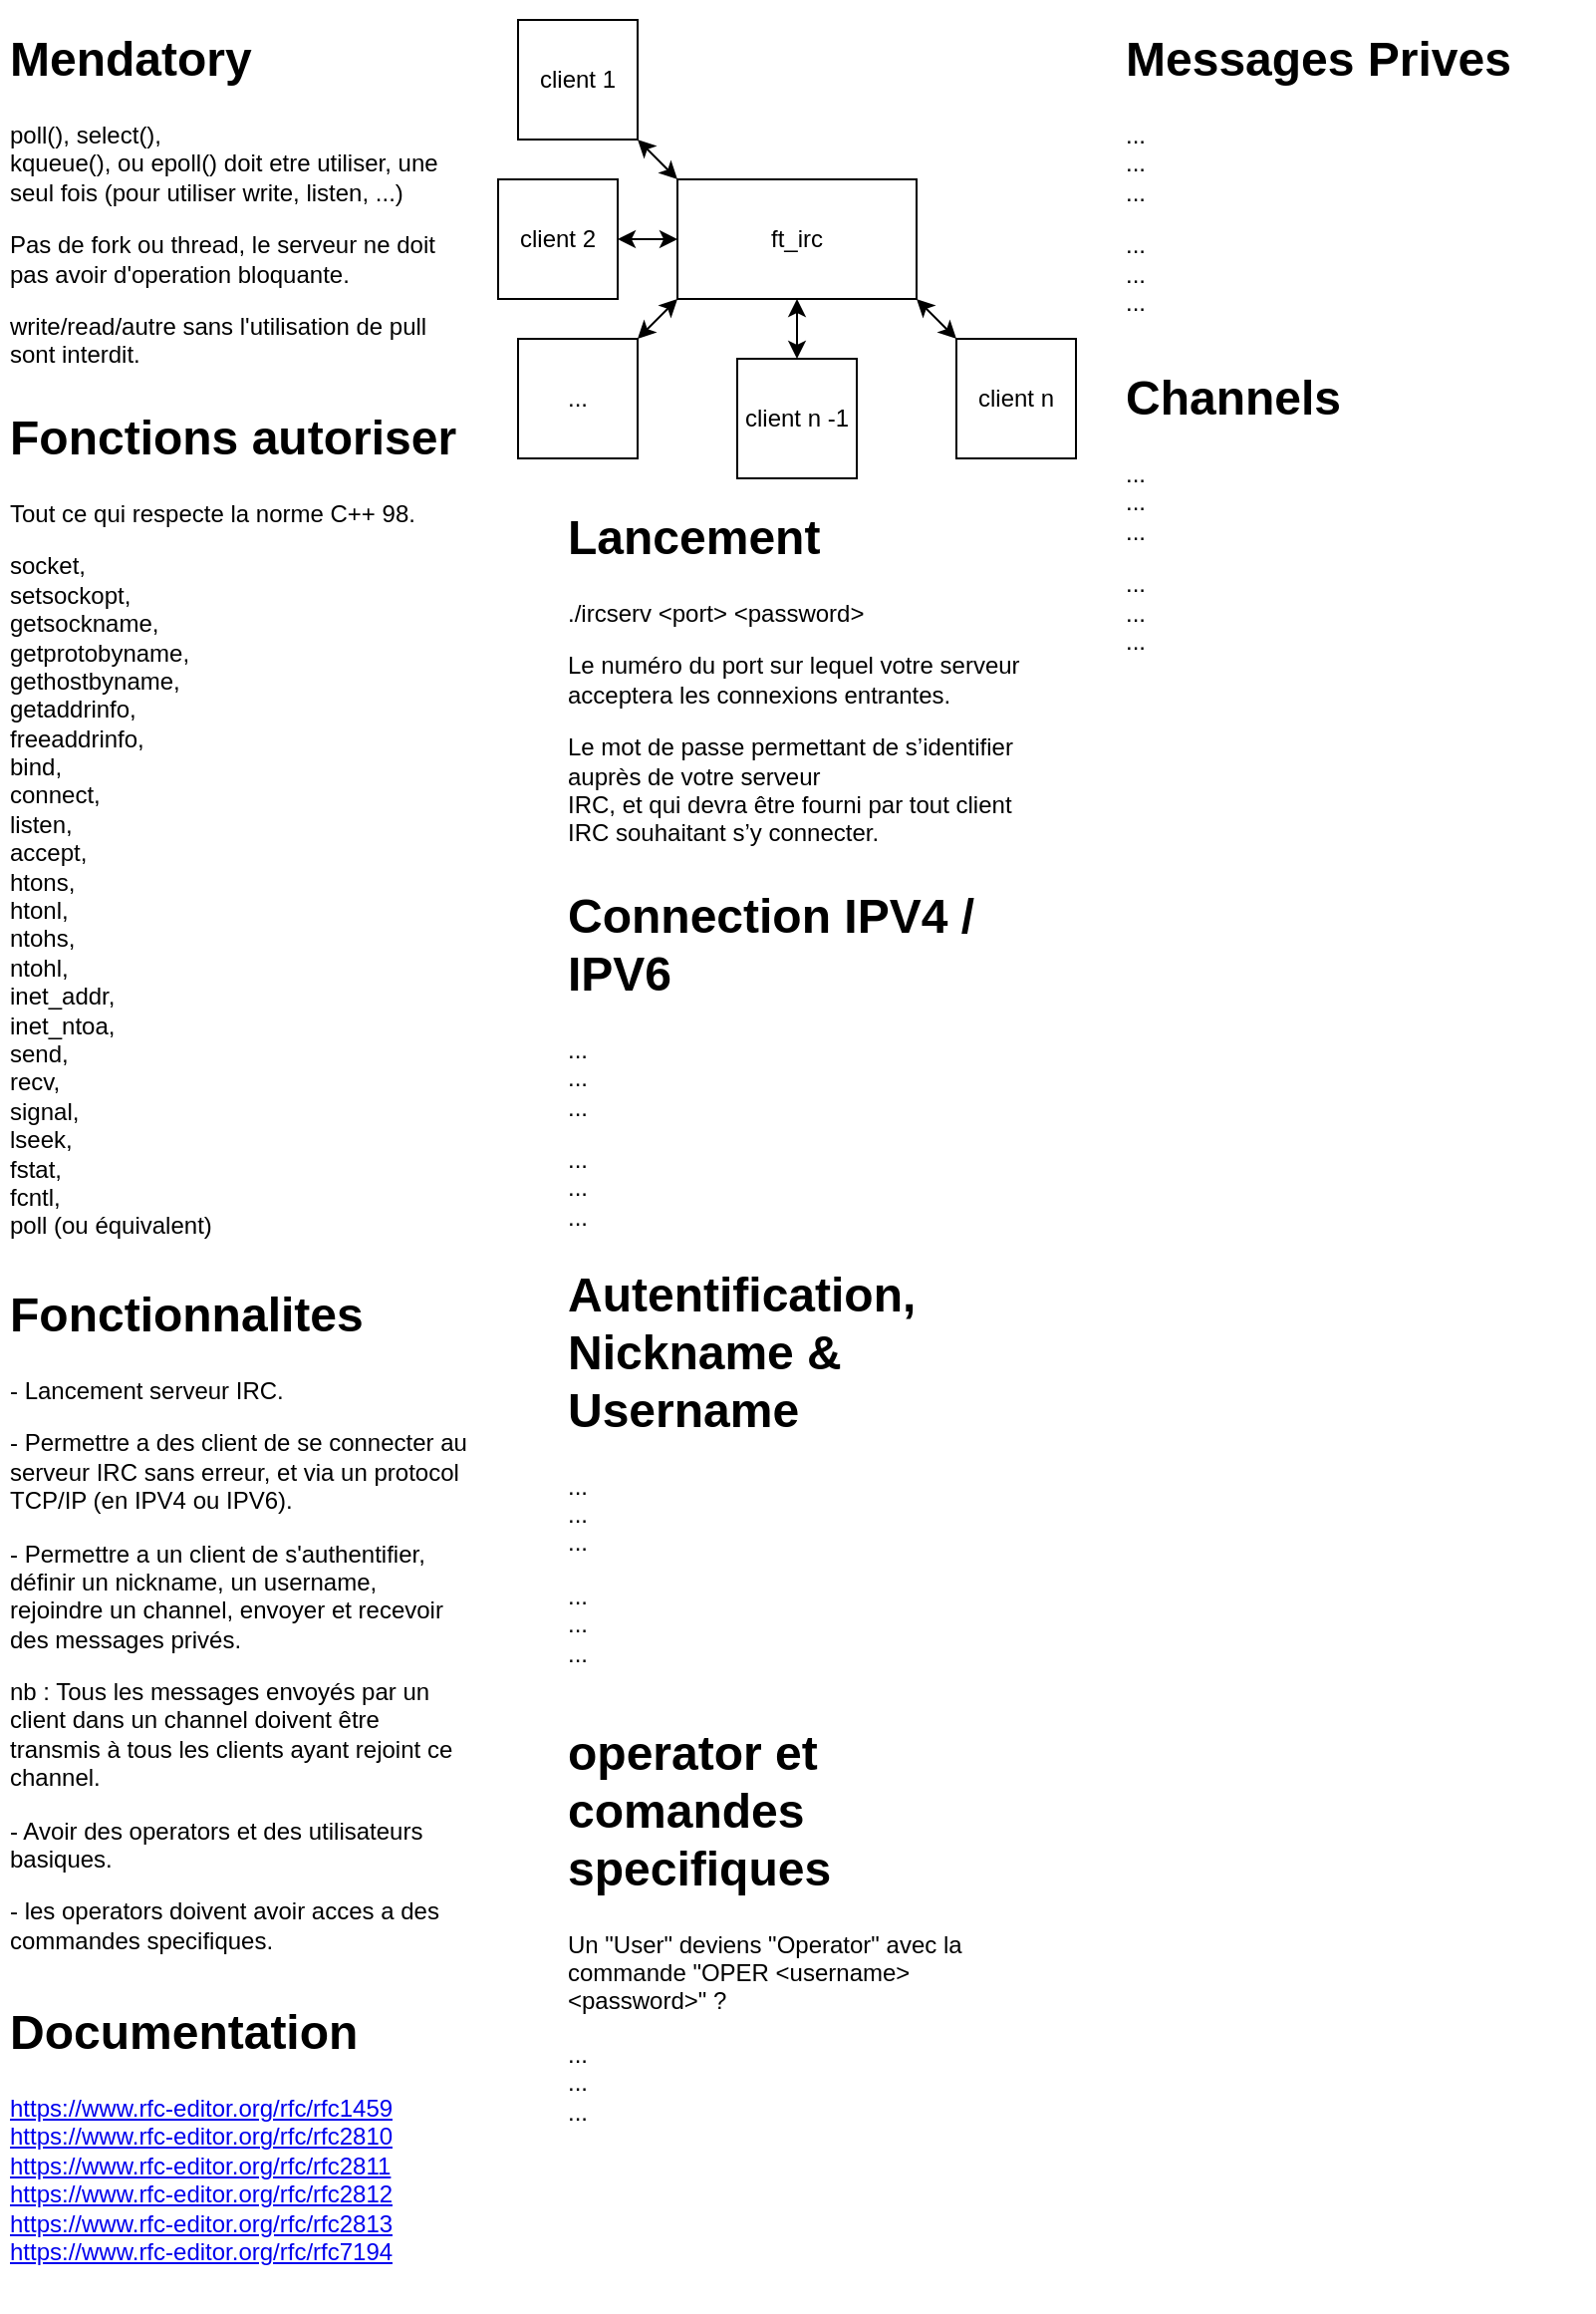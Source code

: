 <mxfile version="20.6.0" type="device"><diagram id="TnL_wytog83_pZFrPDhp" name="Page-1"><mxGraphModel dx="1422" dy="773" grid="1" gridSize="10" guides="1" tooltips="1" connect="1" arrows="1" fold="1" page="1" pageScale="1" pageWidth="827" pageHeight="1169" math="0" shadow="0"><root><mxCell id="0"/><mxCell id="1" parent="0"/><mxCell id="MVQaadNSRgM35hWYuWQN-1" value="ft_irc" style="rounded=0;whiteSpace=wrap;html=1;" vertex="1" parent="1"><mxGeometry x="340" y="90" width="120" height="60" as="geometry"/></mxCell><mxCell id="MVQaadNSRgM35hWYuWQN-3" value="client 1" style="rounded=0;whiteSpace=wrap;html=1;" vertex="1" parent="1"><mxGeometry x="260" y="10" width="60" height="60" as="geometry"/></mxCell><mxCell id="MVQaadNSRgM35hWYuWQN-4" value="client 2" style="rounded=0;whiteSpace=wrap;html=1;" vertex="1" parent="1"><mxGeometry x="250" y="90" width="60" height="60" as="geometry"/></mxCell><mxCell id="MVQaadNSRgM35hWYuWQN-6" value="client n" style="rounded=0;whiteSpace=wrap;html=1;" vertex="1" parent="1"><mxGeometry x="480" y="170" width="60" height="60" as="geometry"/></mxCell><mxCell id="MVQaadNSRgM35hWYuWQN-7" value="" style="endArrow=classic;html=1;rounded=0;exitX=0;exitY=0;exitDx=0;exitDy=0;entryX=1;entryY=1;entryDx=0;entryDy=0;startArrow=classic;startFill=1;endFill=1;" edge="1" parent="1" source="MVQaadNSRgM35hWYuWQN-6" target="MVQaadNSRgM35hWYuWQN-1"><mxGeometry width="50" height="50" relative="1" as="geometry"><mxPoint x="410" y="420" as="sourcePoint"/><mxPoint x="600" y="350" as="targetPoint"/></mxGeometry></mxCell><mxCell id="MVQaadNSRgM35hWYuWQN-11" value="&lt;h1&gt;Mendatory&lt;/h1&gt;&lt;p&gt;poll(), select(),&lt;br&gt;kqueue(), ou epoll() doit etre utiliser, une seul fois (pour utiliser write, listen, ...)&lt;/p&gt;&lt;p&gt;Pas de fork ou thread, le serveur ne doit pas avoir d'operation bloquante&lt;span style=&quot;background-color: initial;&quot;&gt;.&lt;/span&gt;&lt;/p&gt;&lt;p&gt;write/read/autre sans l'utilisation de pull sont interdit.&lt;/p&gt;" style="text;html=1;strokeColor=none;fillColor=none;spacing=5;spacingTop=-20;whiteSpace=wrap;overflow=hidden;rounded=0;" vertex="1" parent="1"><mxGeometry y="10" width="240" height="190" as="geometry"/></mxCell><mxCell id="MVQaadNSRgM35hWYuWQN-12" value="client n -1" style="rounded=0;whiteSpace=wrap;html=1;" vertex="1" parent="1"><mxGeometry x="370" y="180" width="60" height="60" as="geometry"/></mxCell><mxCell id="MVQaadNSRgM35hWYuWQN-14" value="..." style="rounded=0;whiteSpace=wrap;html=1;" vertex="1" parent="1"><mxGeometry x="260" y="170" width="60" height="60" as="geometry"/></mxCell><mxCell id="MVQaadNSRgM35hWYuWQN-17" value="&lt;h1&gt;Lancement&lt;/h1&gt;&lt;p&gt;&lt;span style=&quot;text-align: center;&quot;&gt;./ircserv &amp;lt;port&amp;gt; &amp;lt;password&amp;gt;&lt;/span&gt;&lt;br&gt;&lt;/p&gt;&lt;p&gt;Le numéro du port sur lequel votre serveur acceptera les connexions entrantes.&lt;span style=&quot;text-align: center;&quot;&gt;&lt;br&gt;&lt;/span&gt;&lt;/p&gt;&lt;p&gt;Le mot de passe permettant de s’identifier auprès de votre serveur&lt;br&gt;IRC, et qui devra être fourni par tout client IRC souhaitant s’y connecter.&lt;br&gt;&lt;/p&gt;" style="text;html=1;strokeColor=none;fillColor=none;spacing=5;spacingTop=-20;whiteSpace=wrap;overflow=hidden;rounded=0;" vertex="1" parent="1"><mxGeometry x="280" y="250" width="240" height="190" as="geometry"/></mxCell><mxCell id="MVQaadNSRgM35hWYuWQN-18" value="&lt;h1&gt;Fonctions autoriser&lt;/h1&gt;&lt;p&gt;Tout ce qui respecte la norme C++ 98.&lt;/p&gt;&lt;p&gt;socket,&lt;br&gt;setsockopt,&lt;br&gt;getsockname,&lt;br&gt;getprotobyname,&lt;br&gt;gethostbyname,&lt;br&gt;getaddrinfo,&lt;br&gt;freeaddrinfo,&lt;br&gt;bind,&lt;br&gt;connect,&lt;br&gt;listen,&lt;br&gt;accept,&lt;br&gt;&lt;span style=&quot;background-color: initial;&quot;&gt;htons,&lt;br&gt;htonl,&lt;br&gt;ntohs,&lt;br&gt;&lt;/span&gt;&lt;span style=&quot;background-color: initial;&quot;&gt;ntohl,&lt;br&gt;inet_addr,&lt;br&gt;&lt;/span&gt;&lt;span style=&quot;background-color: initial;&quot;&gt;inet_ntoa,&lt;br&gt;send,&lt;br&gt;recv,&lt;br&gt;signal,&lt;br&gt;&lt;/span&gt;&lt;span style=&quot;background-color: initial;&quot;&gt;lseek,&lt;br&gt;fstat,&lt;br&gt;fcntl,&lt;br&gt;poll (ou équivalent)&lt;/span&gt;&lt;/p&gt;" style="text;html=1;strokeColor=none;fillColor=none;spacing=5;spacingTop=-20;whiteSpace=wrap;overflow=hidden;rounded=0;" vertex="1" parent="1"><mxGeometry y="200" width="240" height="440" as="geometry"/></mxCell><mxCell id="MVQaadNSRgM35hWYuWQN-19" value="&lt;h1&gt;Fonctionnalites&lt;/h1&gt;&lt;p&gt;- Lancement serveur IRC.&lt;/p&gt;&lt;p&gt;- Permettre a des client de se connecter au serveur IRC sans erreur, et via un protocol TCP/IP (en IPV4 ou IPV6).&lt;/p&gt;&lt;p&gt;-&amp;nbsp;&lt;span style=&quot;background-color: initial;&quot;&gt;Permettre a un client de s'authentifier, définir un nickname, un username, rejoindre un channel, envoyer et recevoir des messages privés.&lt;/span&gt;&lt;/p&gt;&lt;p&gt;nb : Tous les messages envoyés par un client dans un channel doivent être transmis&amp;nbsp;&lt;span style=&quot;background-color: initial;&quot;&gt;à tous les clients ayant rejoint ce channel.&lt;/span&gt;&lt;/p&gt;&lt;p&gt;- Avoir des operators et des utilisateurs basiques.&lt;/p&gt;&lt;p&gt;- les operators doivent avoir acces a des commandes specifiques.&lt;/p&gt;&lt;p&gt;&lt;br&gt;&lt;/p&gt;" style="text;html=1;strokeColor=none;fillColor=none;spacing=5;spacingTop=-20;whiteSpace=wrap;overflow=hidden;rounded=0;" vertex="1" parent="1"><mxGeometry y="640" width="240" height="360" as="geometry"/></mxCell><mxCell id="MVQaadNSRgM35hWYuWQN-20" value="" style="endArrow=classic;html=1;rounded=0;exitX=0.5;exitY=0;exitDx=0;exitDy=0;entryX=0.5;entryY=1;entryDx=0;entryDy=0;startArrow=classic;startFill=1;endFill=1;" edge="1" parent="1" source="MVQaadNSRgM35hWYuWQN-12" target="MVQaadNSRgM35hWYuWQN-1"><mxGeometry width="50" height="50" relative="1" as="geometry"><mxPoint x="490" y="180" as="sourcePoint"/><mxPoint x="470" y="160" as="targetPoint"/></mxGeometry></mxCell><mxCell id="MVQaadNSRgM35hWYuWQN-21" value="" style="endArrow=classic;html=1;rounded=0;exitX=0;exitY=1;exitDx=0;exitDy=0;entryX=1;entryY=0;entryDx=0;entryDy=0;startArrow=classic;startFill=1;endFill=1;" edge="1" parent="1" source="MVQaadNSRgM35hWYuWQN-1" target="MVQaadNSRgM35hWYuWQN-14"><mxGeometry width="50" height="50" relative="1" as="geometry"><mxPoint x="500" y="190" as="sourcePoint"/><mxPoint x="480" y="170" as="targetPoint"/></mxGeometry></mxCell><mxCell id="MVQaadNSRgM35hWYuWQN-22" value="" style="endArrow=classic;html=1;rounded=0;exitX=0;exitY=0.5;exitDx=0;exitDy=0;entryX=1;entryY=0.5;entryDx=0;entryDy=0;startArrow=classic;startFill=1;endFill=1;" edge="1" parent="1" source="MVQaadNSRgM35hWYuWQN-1" target="MVQaadNSRgM35hWYuWQN-4"><mxGeometry width="50" height="50" relative="1" as="geometry"><mxPoint x="510" y="200" as="sourcePoint"/><mxPoint x="490" y="180" as="targetPoint"/></mxGeometry></mxCell><mxCell id="MVQaadNSRgM35hWYuWQN-23" value="" style="endArrow=classic;html=1;rounded=0;exitX=1;exitY=1;exitDx=0;exitDy=0;entryX=0;entryY=0;entryDx=0;entryDy=0;startArrow=classic;startFill=1;endFill=1;" edge="1" parent="1" source="MVQaadNSRgM35hWYuWQN-3" target="MVQaadNSRgM35hWYuWQN-1"><mxGeometry width="50" height="50" relative="1" as="geometry"><mxPoint x="520" y="210" as="sourcePoint"/><mxPoint x="500" y="190" as="targetPoint"/></mxGeometry></mxCell><mxCell id="MVQaadNSRgM35hWYuWQN-24" value="&lt;h1&gt;Connection IPV4 / IPV6&lt;/h1&gt;&lt;p&gt;...&lt;br&gt;...&lt;br&gt;...&lt;/p&gt;&lt;p&gt;...&lt;br&gt;...&lt;br&gt;...&lt;/p&gt;" style="text;html=1;strokeColor=none;fillColor=none;spacing=5;spacingTop=-20;whiteSpace=wrap;overflow=hidden;rounded=0;" vertex="1" parent="1"><mxGeometry x="280" y="440" width="240" height="190" as="geometry"/></mxCell><mxCell id="MVQaadNSRgM35hWYuWQN-25" value="&lt;h1&gt;Documentation&lt;/h1&gt;&lt;p&gt;&lt;a href=&quot;https://www.rfc-editor.org/rfc/rfc1459&quot;&gt;https://www.rfc-editor.org/rfc/rfc1459&lt;br&gt;&lt;/a&gt;&lt;a href=&quot;https://www.rfc-editor.org/rfc/rfc2810&quot;&gt;https://www.rfc-editor.org/rfc/rfc2810&lt;/a&gt;&lt;br&gt;&lt;a href=&quot;https://www.rfc-editor.org/rfc/rfc2811&quot;&gt;https://www.rfc-editor.org/rfc/rfc2811&lt;br&gt;&lt;/a&gt;&lt;a href=&quot;https://www.rfc-editor.org/rfc/rfc2812&quot;&gt;https://www.rfc-editor.org/rfc/rfc2812&lt;/a&gt;&lt;br&gt;&lt;a href=&quot;https://www.rfc-editor.org/rfc/rfc2813&quot;&gt;https://www.rfc-editor.org/rfc/rfc2813&lt;/a&gt;&lt;br&gt;&lt;a href=&quot;https://www.rfc-editor.org/rfc/rfc7194&quot;&gt;https://www.rfc-editor.org/rfc/rfc7194&lt;/a&gt;&lt;br&gt;&lt;/p&gt;" style="text;html=1;strokeColor=none;fillColor=none;spacing=5;spacingTop=-20;whiteSpace=wrap;overflow=hidden;rounded=0;" vertex="1" parent="1"><mxGeometry y="1000" width="240" height="160" as="geometry"/></mxCell><mxCell id="MVQaadNSRgM35hWYuWQN-26" value="&lt;h1&gt;Messages Prives&lt;/h1&gt;&lt;p&gt;...&lt;br&gt;...&lt;br&gt;...&lt;/p&gt;&lt;p&gt;...&lt;br&gt;...&lt;br&gt;...&lt;/p&gt;" style="text;html=1;strokeColor=none;fillColor=none;spacing=5;spacingTop=-20;whiteSpace=wrap;overflow=hidden;rounded=0;" vertex="1" parent="1"><mxGeometry x="560" y="10" width="240" height="170" as="geometry"/></mxCell><mxCell id="MVQaadNSRgM35hWYuWQN-27" value="&lt;h1&gt;Autentification, Nickname &amp;amp; Username&lt;/h1&gt;&lt;p&gt;...&lt;br&gt;...&lt;br&gt;...&lt;/p&gt;&lt;p&gt;...&lt;br&gt;...&lt;br&gt;...&lt;/p&gt;" style="text;html=1;strokeColor=none;fillColor=none;spacing=5;spacingTop=-20;whiteSpace=wrap;overflow=hidden;rounded=0;" vertex="1" parent="1"><mxGeometry x="280" y="630" width="240" height="230" as="geometry"/></mxCell><mxCell id="MVQaadNSRgM35hWYuWQN-28" value="&lt;h1&gt;Channels&lt;/h1&gt;&lt;p&gt;...&lt;br&gt;...&lt;br&gt;...&lt;/p&gt;&lt;p&gt;...&lt;br&gt;...&lt;br&gt;...&lt;/p&gt;" style="text;html=1;strokeColor=none;fillColor=none;spacing=5;spacingTop=-20;whiteSpace=wrap;overflow=hidden;rounded=0;" vertex="1" parent="1"><mxGeometry x="560" y="180" width="240" height="170" as="geometry"/></mxCell><mxCell id="MVQaadNSRgM35hWYuWQN-29" value="&lt;h1&gt;operator et comandes specifiques&lt;/h1&gt;&lt;p&gt;Un &quot;User&quot; deviens &quot;Operator&quot; avec la commande &quot;OPER &amp;lt;username&amp;gt; &amp;lt;password&amp;gt;&quot; ?&lt;/p&gt;&lt;p&gt;...&lt;br&gt;...&lt;br&gt;...&lt;/p&gt;" style="text;html=1;strokeColor=none;fillColor=none;spacing=5;spacingTop=-20;whiteSpace=wrap;overflow=hidden;rounded=0;" vertex="1" parent="1"><mxGeometry x="280" y="860" width="240" height="230" as="geometry"/></mxCell></root></mxGraphModel></diagram></mxfile>